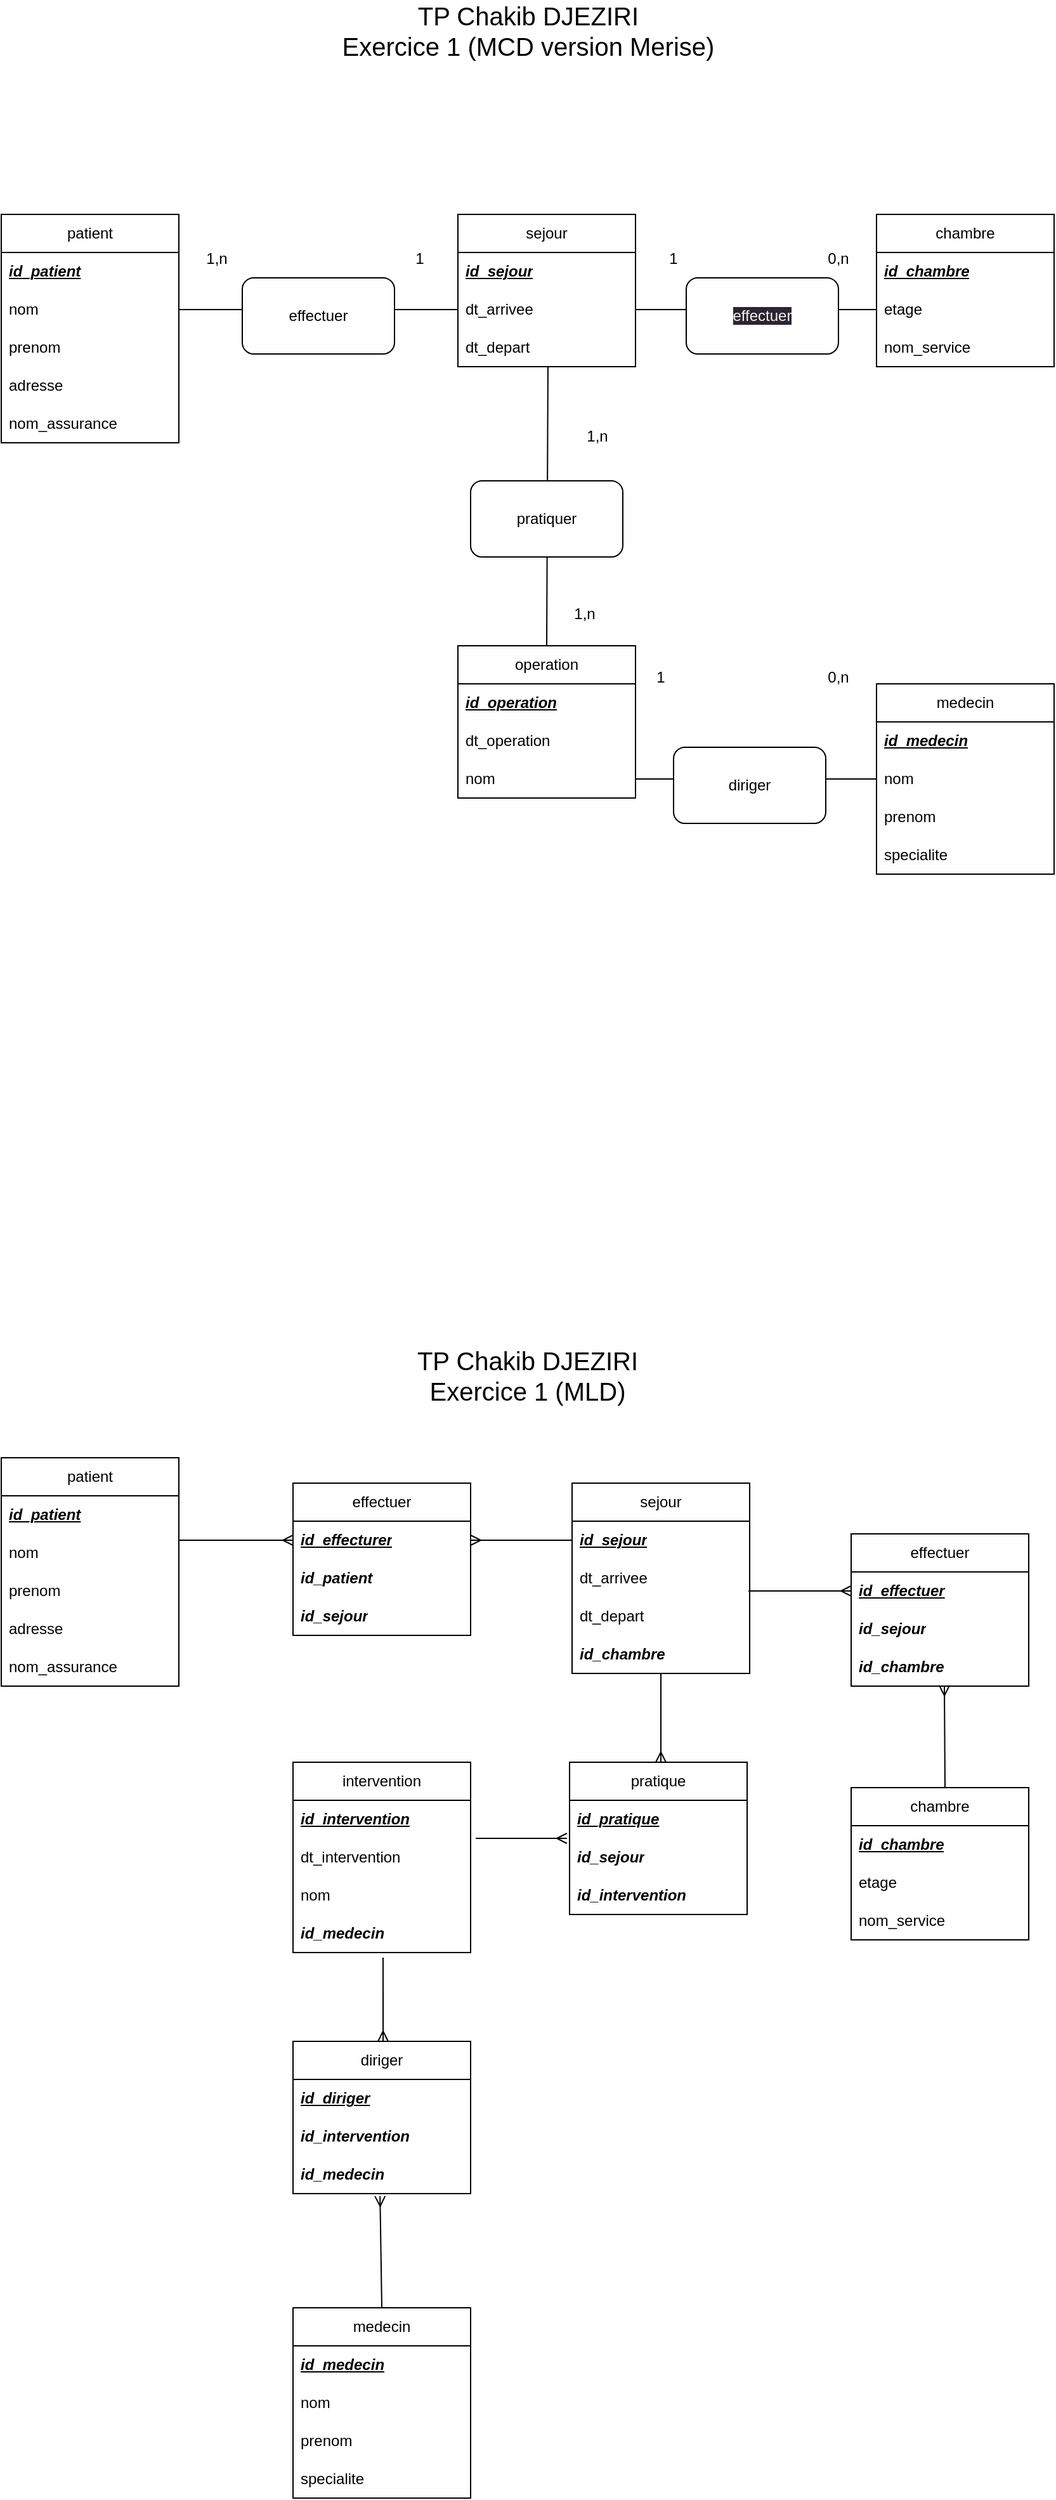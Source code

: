 <mxfile>
    <diagram id="BbaLbtvDQrwa7vTcwx2b" name="Page-1">
        <mxGraphModel dx="560" dy="289" grid="1" gridSize="10" guides="1" tooltips="1" connect="1" arrows="1" fold="1" page="1" pageScale="1" pageWidth="850" pageHeight="1100" math="0" shadow="0">
            <root>
                <mxCell id="0"/>
                <mxCell id="1" parent="0"/>
                <mxCell id="2" value="patient" style="swimlane;fontStyle=0;childLayout=stackLayout;horizontal=1;startSize=30;horizontalStack=0;resizeParent=1;resizeParentMax=0;resizeLast=0;collapsible=1;marginBottom=0;whiteSpace=wrap;html=1;" parent="1" vertex="1">
                    <mxGeometry x="10" y="240" width="140" height="180" as="geometry"/>
                </mxCell>
                <mxCell id="3" value="&lt;i&gt;&lt;b&gt;&lt;u&gt;id_patient&lt;/u&gt;&lt;/b&gt;&lt;/i&gt;" style="text;strokeColor=none;fillColor=none;align=left;verticalAlign=middle;spacingLeft=4;spacingRight=4;overflow=hidden;points=[[0,0.5],[1,0.5]];portConstraint=eastwest;rotatable=0;whiteSpace=wrap;html=1;" parent="2" vertex="1">
                    <mxGeometry y="30" width="140" height="30" as="geometry"/>
                </mxCell>
                <mxCell id="4" value="nom" style="text;strokeColor=none;fillColor=none;align=left;verticalAlign=middle;spacingLeft=4;spacingRight=4;overflow=hidden;points=[[0,0.5],[1,0.5]];portConstraint=eastwest;rotatable=0;whiteSpace=wrap;html=1;" parent="2" vertex="1">
                    <mxGeometry y="60" width="140" height="30" as="geometry"/>
                </mxCell>
                <mxCell id="5" value="prenom" style="text;strokeColor=none;fillColor=none;align=left;verticalAlign=middle;spacingLeft=4;spacingRight=4;overflow=hidden;points=[[0,0.5],[1,0.5]];portConstraint=eastwest;rotatable=0;whiteSpace=wrap;html=1;" parent="2" vertex="1">
                    <mxGeometry y="90" width="140" height="30" as="geometry"/>
                </mxCell>
                <mxCell id="6" value="adresse" style="text;strokeColor=none;fillColor=none;align=left;verticalAlign=middle;spacingLeft=4;spacingRight=4;overflow=hidden;points=[[0,0.5],[1,0.5]];portConstraint=eastwest;rotatable=0;whiteSpace=wrap;html=1;" parent="2" vertex="1">
                    <mxGeometry y="120" width="140" height="30" as="geometry"/>
                </mxCell>
                <mxCell id="7" value="nom_assurance" style="text;strokeColor=none;fillColor=none;align=left;verticalAlign=middle;spacingLeft=4;spacingRight=4;overflow=hidden;points=[[0,0.5],[1,0.5]];portConstraint=eastwest;rotatable=0;whiteSpace=wrap;html=1;" parent="2" vertex="1">
                    <mxGeometry y="150" width="140" height="30" as="geometry"/>
                </mxCell>
                <mxCell id="8" value="sejour" style="swimlane;fontStyle=0;childLayout=stackLayout;horizontal=1;startSize=30;horizontalStack=0;resizeParent=1;resizeParentMax=0;resizeLast=0;collapsible=1;marginBottom=0;whiteSpace=wrap;html=1;" parent="1" vertex="1">
                    <mxGeometry x="370" y="240" width="140" height="120" as="geometry"/>
                </mxCell>
                <mxCell id="312" value="&lt;b&gt;&lt;i&gt;&lt;u&gt;id_sejour&lt;/u&gt;&lt;/i&gt;&lt;/b&gt;" style="text;strokeColor=none;fillColor=none;align=left;verticalAlign=middle;spacingLeft=4;spacingRight=4;overflow=hidden;points=[[0,0.5],[1,0.5]];portConstraint=eastwest;rotatable=0;whiteSpace=wrap;html=1;" parent="8" vertex="1">
                    <mxGeometry y="30" width="140" height="30" as="geometry"/>
                </mxCell>
                <mxCell id="10" value="dt_arrivee" style="text;strokeColor=none;fillColor=none;align=left;verticalAlign=middle;spacingLeft=4;spacingRight=4;overflow=hidden;points=[[0,0.5],[1,0.5]];portConstraint=eastwest;rotatable=0;whiteSpace=wrap;html=1;" parent="8" vertex="1">
                    <mxGeometry y="60" width="140" height="30" as="geometry"/>
                </mxCell>
                <mxCell id="11" value="dt_depart" style="text;strokeColor=none;fillColor=none;align=left;verticalAlign=middle;spacingLeft=4;spacingRight=4;overflow=hidden;points=[[0,0.5],[1,0.5]];portConstraint=eastwest;rotatable=0;whiteSpace=wrap;html=1;" parent="8" vertex="1">
                    <mxGeometry y="90" width="140" height="30" as="geometry"/>
                </mxCell>
                <mxCell id="14" value="chambre" style="swimlane;fontStyle=0;childLayout=stackLayout;horizontal=1;startSize=30;horizontalStack=0;resizeParent=1;resizeParentMax=0;resizeLast=0;collapsible=1;marginBottom=0;whiteSpace=wrap;html=1;" parent="1" vertex="1">
                    <mxGeometry x="700" y="240" width="140" height="120" as="geometry"/>
                </mxCell>
                <mxCell id="315" value="&lt;b&gt;&lt;i&gt;&lt;u&gt;id_chambre&lt;/u&gt;&lt;/i&gt;&lt;/b&gt;" style="text;strokeColor=none;fillColor=none;align=left;verticalAlign=middle;spacingLeft=4;spacingRight=4;overflow=hidden;points=[[0,0.5],[1,0.5]];portConstraint=eastwest;rotatable=0;whiteSpace=wrap;html=1;" parent="14" vertex="1">
                    <mxGeometry y="30" width="140" height="30" as="geometry"/>
                </mxCell>
                <mxCell id="16" value="etage" style="text;strokeColor=none;fillColor=none;align=left;verticalAlign=middle;spacingLeft=4;spacingRight=4;overflow=hidden;points=[[0,0.5],[1,0.5]];portConstraint=eastwest;rotatable=0;whiteSpace=wrap;html=1;" parent="14" vertex="1">
                    <mxGeometry y="60" width="140" height="30" as="geometry"/>
                </mxCell>
                <mxCell id="17" value="nom_service" style="text;strokeColor=none;fillColor=none;align=left;verticalAlign=middle;spacingLeft=4;spacingRight=4;overflow=hidden;points=[[0,0.5],[1,0.5]];portConstraint=eastwest;rotatable=0;whiteSpace=wrap;html=1;" parent="14" vertex="1">
                    <mxGeometry y="90" width="140" height="30" as="geometry"/>
                </mxCell>
                <mxCell id="22" value="operation" style="swimlane;fontStyle=0;childLayout=stackLayout;horizontal=1;startSize=30;horizontalStack=0;resizeParent=1;resizeParentMax=0;resizeLast=0;collapsible=1;marginBottom=0;whiteSpace=wrap;html=1;" parent="1" vertex="1">
                    <mxGeometry x="370" y="580" width="140" height="120" as="geometry"/>
                </mxCell>
                <mxCell id="314" value="&lt;b&gt;&lt;i&gt;&lt;u&gt;id_operation&lt;/u&gt;&lt;/i&gt;&lt;/b&gt;" style="text;strokeColor=none;fillColor=none;align=left;verticalAlign=middle;spacingLeft=4;spacingRight=4;overflow=hidden;points=[[0,0.5],[1,0.5]];portConstraint=eastwest;rotatable=0;whiteSpace=wrap;html=1;" parent="22" vertex="1">
                    <mxGeometry y="30" width="140" height="30" as="geometry"/>
                </mxCell>
                <mxCell id="23" value="dt_operation" style="text;strokeColor=none;fillColor=none;align=left;verticalAlign=middle;spacingLeft=4;spacingRight=4;overflow=hidden;points=[[0,0.5],[1,0.5]];portConstraint=eastwest;rotatable=0;whiteSpace=wrap;html=1;" parent="22" vertex="1">
                    <mxGeometry y="60" width="140" height="30" as="geometry"/>
                </mxCell>
                <mxCell id="25" value="nom" style="text;strokeColor=none;fillColor=none;align=left;verticalAlign=middle;spacingLeft=4;spacingRight=4;overflow=hidden;points=[[0,0.5],[1,0.5]];portConstraint=eastwest;rotatable=0;whiteSpace=wrap;html=1;" parent="22" vertex="1">
                    <mxGeometry y="90" width="140" height="30" as="geometry"/>
                </mxCell>
                <mxCell id="27" value="medecin" style="swimlane;fontStyle=0;childLayout=stackLayout;horizontal=1;startSize=30;horizontalStack=0;resizeParent=1;resizeParentMax=0;resizeLast=0;collapsible=1;marginBottom=0;whiteSpace=wrap;html=1;" parent="1" vertex="1">
                    <mxGeometry x="700" y="610" width="140" height="150" as="geometry"/>
                </mxCell>
                <mxCell id="28" value="&lt;b&gt;&lt;i&gt;&lt;u&gt;id_medecin&lt;/u&gt;&lt;/i&gt;&lt;/b&gt;" style="text;strokeColor=none;fillColor=none;align=left;verticalAlign=middle;spacingLeft=4;spacingRight=4;overflow=hidden;points=[[0,0.5],[1,0.5]];portConstraint=eastwest;rotatable=0;whiteSpace=wrap;html=1;" parent="27" vertex="1">
                    <mxGeometry y="30" width="140" height="30" as="geometry"/>
                </mxCell>
                <mxCell id="29" value="nom" style="text;strokeColor=none;fillColor=none;align=left;verticalAlign=middle;spacingLeft=4;spacingRight=4;overflow=hidden;points=[[0,0.5],[1,0.5]];portConstraint=eastwest;rotatable=0;whiteSpace=wrap;html=1;" parent="27" vertex="1">
                    <mxGeometry y="60" width="140" height="30" as="geometry"/>
                </mxCell>
                <mxCell id="30" value="prenom" style="text;strokeColor=none;fillColor=none;align=left;verticalAlign=middle;spacingLeft=4;spacingRight=4;overflow=hidden;points=[[0,0.5],[1,0.5]];portConstraint=eastwest;rotatable=0;whiteSpace=wrap;html=1;" parent="27" vertex="1">
                    <mxGeometry y="90" width="140" height="30" as="geometry"/>
                </mxCell>
                <mxCell id="31" value="specialite" style="text;strokeColor=none;fillColor=none;align=left;verticalAlign=middle;spacingLeft=4;spacingRight=4;overflow=hidden;points=[[0,0.5],[1,0.5]];portConstraint=eastwest;rotatable=0;whiteSpace=wrap;html=1;" parent="27" vertex="1">
                    <mxGeometry y="120" width="140" height="30" as="geometry"/>
                </mxCell>
                <mxCell id="34" style="edgeStyle=none;html=1;exitX=1;exitY=0.5;exitDx=0;exitDy=0;entryX=0;entryY=0.5;entryDx=0;entryDy=0;endArrow=none;endFill=0;" parent="1" target="16" edge="1">
                    <mxGeometry relative="1" as="geometry">
                        <mxPoint x="510" y="315" as="sourcePoint"/>
                    </mxGeometry>
                </mxCell>
                <mxCell id="35" value="" style="endArrow=none;html=1;entryX=0.507;entryY=1;entryDx=0;entryDy=0;entryPerimeter=0;exitX=0.5;exitY=0;exitDx=0;exitDy=0;" parent="1" source="22" target="11" edge="1">
                    <mxGeometry width="50" height="50" relative="1" as="geometry">
                        <mxPoint x="440" y="460" as="sourcePoint"/>
                        <mxPoint x="490" y="410" as="targetPoint"/>
                    </mxGeometry>
                </mxCell>
                <mxCell id="37" style="edgeStyle=none;html=1;exitX=1;exitY=0.5;exitDx=0;exitDy=0;endArrow=none;endFill=0;" parent="1" target="29" edge="1">
                    <mxGeometry relative="1" as="geometry">
                        <mxPoint x="510" y="685" as="sourcePoint"/>
                    </mxGeometry>
                </mxCell>
                <mxCell id="38" value="pratiquer" style="rounded=1;whiteSpace=wrap;html=1;" parent="1" vertex="1">
                    <mxGeometry x="380" y="450" width="120" height="60" as="geometry"/>
                </mxCell>
                <mxCell id="42" value="diriger" style="rounded=1;whiteSpace=wrap;html=1;" parent="1" vertex="1">
                    <mxGeometry x="540" y="660" width="120" height="60" as="geometry"/>
                </mxCell>
                <mxCell id="43" value="&lt;meta charset=&quot;utf-8&quot;&gt;&lt;span style=&quot;color: rgb(240, 240, 240); font-family: Helvetica; font-size: 12px; font-style: normal; font-variant-ligatures: normal; font-variant-caps: normal; font-weight: 400; letter-spacing: normal; orphans: 2; text-align: center; text-indent: 0px; text-transform: none; widows: 2; word-spacing: 0px; -webkit-text-stroke-width: 0px; background-color: rgb(42, 37, 47); text-decoration-thickness: initial; text-decoration-style: initial; text-decoration-color: initial; float: none; display: inline !important;&quot;&gt;effectuer&lt;/span&gt;" style="rounded=1;whiteSpace=wrap;html=1;" parent="1" vertex="1">
                    <mxGeometry x="550" y="290" width="120" height="60" as="geometry"/>
                </mxCell>
                <mxCell id="45" style="edgeStyle=none;html=1;exitX=1;exitY=0.5;exitDx=0;exitDy=0;entryX=0;entryY=0.5;entryDx=0;entryDy=0;endArrow=none;endFill=0;" parent="1" source="4" target="10" edge="1">
                    <mxGeometry relative="1" as="geometry"/>
                </mxCell>
                <mxCell id="46" value="effectuer" style="rounded=1;whiteSpace=wrap;html=1;" parent="1" vertex="1">
                    <mxGeometry x="200" y="290" width="120" height="60" as="geometry"/>
                </mxCell>
                <mxCell id="50" value="1,n" style="text;html=1;strokeColor=none;fillColor=none;align=center;verticalAlign=middle;whiteSpace=wrap;rounded=0;" parent="1" vertex="1">
                    <mxGeometry x="150" y="260" width="60" height="30" as="geometry"/>
                </mxCell>
                <mxCell id="51" value="1" style="text;html=1;strokeColor=none;fillColor=none;align=center;verticalAlign=middle;whiteSpace=wrap;rounded=0;" parent="1" vertex="1">
                    <mxGeometry x="310" y="260" width="60" height="30" as="geometry"/>
                </mxCell>
                <mxCell id="52" value="1" style="text;html=1;strokeColor=none;fillColor=none;align=center;verticalAlign=middle;whiteSpace=wrap;rounded=0;" parent="1" vertex="1">
                    <mxGeometry x="510" y="260" width="60" height="30" as="geometry"/>
                </mxCell>
                <mxCell id="53" value="0,n" style="text;html=1;strokeColor=none;fillColor=none;align=center;verticalAlign=middle;whiteSpace=wrap;rounded=0;" parent="1" vertex="1">
                    <mxGeometry x="640" y="260" width="60" height="30" as="geometry"/>
                </mxCell>
                <mxCell id="54" value="1,n" style="text;html=1;strokeColor=none;fillColor=none;align=center;verticalAlign=middle;whiteSpace=wrap;rounded=0;" parent="1" vertex="1">
                    <mxGeometry x="450" y="400" width="60" height="30" as="geometry"/>
                </mxCell>
                <mxCell id="55" value="1,n" style="text;html=1;strokeColor=none;fillColor=none;align=center;verticalAlign=middle;whiteSpace=wrap;rounded=0;" parent="1" vertex="1">
                    <mxGeometry x="440" y="540" width="60" height="30" as="geometry"/>
                </mxCell>
                <mxCell id="56" value="1" style="text;html=1;strokeColor=none;fillColor=none;align=center;verticalAlign=middle;whiteSpace=wrap;rounded=0;" parent="1" vertex="1">
                    <mxGeometry x="500" y="590" width="60" height="30" as="geometry"/>
                </mxCell>
                <mxCell id="57" value="0,n" style="text;html=1;strokeColor=none;fillColor=none;align=center;verticalAlign=middle;whiteSpace=wrap;rounded=0;" parent="1" vertex="1">
                    <mxGeometry x="640" y="590" width="60" height="30" as="geometry"/>
                </mxCell>
                <mxCell id="265" value="patient" style="swimlane;fontStyle=0;childLayout=stackLayout;horizontal=1;startSize=30;horizontalStack=0;resizeParent=1;resizeParentMax=0;resizeLast=0;collapsible=1;marginBottom=0;whiteSpace=wrap;html=1;" parent="1" vertex="1">
                    <mxGeometry x="10" y="1220" width="140" height="180" as="geometry"/>
                </mxCell>
                <mxCell id="266" value="&lt;i&gt;&lt;b&gt;id_patient&lt;/b&gt;&lt;/i&gt;" style="text;strokeColor=none;fillColor=none;align=left;verticalAlign=middle;spacingLeft=4;spacingRight=4;overflow=hidden;points=[[0,0.5],[1,0.5]];portConstraint=eastwest;rotatable=0;whiteSpace=wrap;html=1;fontStyle=4" parent="265" vertex="1">
                    <mxGeometry y="30" width="140" height="30" as="geometry"/>
                </mxCell>
                <mxCell id="268" value="nom" style="text;strokeColor=none;fillColor=none;align=left;verticalAlign=middle;spacingLeft=4;spacingRight=4;overflow=hidden;points=[[0,0.5],[1,0.5]];portConstraint=eastwest;rotatable=0;whiteSpace=wrap;html=1;" parent="265" vertex="1">
                    <mxGeometry y="60" width="140" height="30" as="geometry"/>
                </mxCell>
                <mxCell id="269" value="prenom" style="text;strokeColor=none;fillColor=none;align=left;verticalAlign=middle;spacingLeft=4;spacingRight=4;overflow=hidden;points=[[0,0.5],[1,0.5]];portConstraint=eastwest;rotatable=0;whiteSpace=wrap;html=1;" parent="265" vertex="1">
                    <mxGeometry y="90" width="140" height="30" as="geometry"/>
                </mxCell>
                <mxCell id="270" value="adresse" style="text;strokeColor=none;fillColor=none;align=left;verticalAlign=middle;spacingLeft=4;spacingRight=4;overflow=hidden;points=[[0,0.5],[1,0.5]];portConstraint=eastwest;rotatable=0;whiteSpace=wrap;html=1;" parent="265" vertex="1">
                    <mxGeometry y="120" width="140" height="30" as="geometry"/>
                </mxCell>
                <mxCell id="271" value="nom_assurance" style="text;strokeColor=none;fillColor=none;align=left;verticalAlign=middle;spacingLeft=4;spacingRight=4;overflow=hidden;points=[[0,0.5],[1,0.5]];portConstraint=eastwest;rotatable=0;whiteSpace=wrap;html=1;" parent="265" vertex="1">
                    <mxGeometry y="150" width="140" height="30" as="geometry"/>
                </mxCell>
                <mxCell id="273" value="sejour" style="swimlane;fontStyle=0;childLayout=stackLayout;horizontal=1;startSize=30;horizontalStack=0;resizeParent=1;resizeParentMax=0;resizeLast=0;collapsible=1;marginBottom=0;whiteSpace=wrap;html=1;" parent="1" vertex="1">
                    <mxGeometry x="460" y="1240" width="140" height="150" as="geometry"/>
                </mxCell>
                <mxCell id="274" value="&lt;b&gt;&lt;i&gt;id_sejour&lt;/i&gt;&lt;/b&gt;" style="text;strokeColor=none;fillColor=none;align=left;verticalAlign=middle;spacingLeft=4;spacingRight=4;overflow=hidden;points=[[0,0.5],[1,0.5]];portConstraint=eastwest;rotatable=0;whiteSpace=wrap;html=1;fontStyle=4" parent="273" vertex="1">
                    <mxGeometry y="30" width="140" height="30" as="geometry"/>
                </mxCell>
                <mxCell id="276" value="dt_arrivee" style="text;strokeColor=none;fillColor=none;align=left;verticalAlign=middle;spacingLeft=4;spacingRight=4;overflow=hidden;points=[[0,0.5],[1,0.5]];portConstraint=eastwest;rotatable=0;whiteSpace=wrap;html=1;" parent="273" vertex="1">
                    <mxGeometry y="60" width="140" height="30" as="geometry"/>
                </mxCell>
                <mxCell id="277" value="dt_depart" style="text;strokeColor=none;fillColor=none;align=left;verticalAlign=middle;spacingLeft=4;spacingRight=4;overflow=hidden;points=[[0,0.5],[1,0.5]];portConstraint=eastwest;rotatable=0;whiteSpace=wrap;html=1;" parent="273" vertex="1">
                    <mxGeometry y="90" width="140" height="30" as="geometry"/>
                </mxCell>
                <mxCell id="278" value="&lt;b&gt;id_chambre&lt;/b&gt;" style="text;strokeColor=none;fillColor=none;align=left;verticalAlign=middle;spacingLeft=4;spacingRight=4;overflow=hidden;points=[[0,0.5],[1,0.5]];portConstraint=eastwest;rotatable=0;whiteSpace=wrap;html=1;fontStyle=2" parent="273" vertex="1">
                    <mxGeometry y="120" width="140" height="30" as="geometry"/>
                </mxCell>
                <mxCell id="279" value="chambre" style="swimlane;fontStyle=0;childLayout=stackLayout;horizontal=1;startSize=30;horizontalStack=0;resizeParent=1;resizeParentMax=0;resizeLast=0;collapsible=1;marginBottom=0;whiteSpace=wrap;html=1;" parent="1" vertex="1">
                    <mxGeometry x="680" y="1480" width="140" height="120" as="geometry"/>
                </mxCell>
                <mxCell id="280" value="&lt;i&gt;&lt;b&gt;id_chambre&lt;/b&gt;&lt;/i&gt;" style="text;strokeColor=none;fillColor=none;align=left;verticalAlign=middle;spacingLeft=4;spacingRight=4;overflow=hidden;points=[[0,0.5],[1,0.5]];portConstraint=eastwest;rotatable=0;whiteSpace=wrap;html=1;fontStyle=4" parent="279" vertex="1">
                    <mxGeometry y="30" width="140" height="30" as="geometry"/>
                </mxCell>
                <mxCell id="282" value="etage" style="text;strokeColor=none;fillColor=none;align=left;verticalAlign=middle;spacingLeft=4;spacingRight=4;overflow=hidden;points=[[0,0.5],[1,0.5]];portConstraint=eastwest;rotatable=0;whiteSpace=wrap;html=1;" parent="279" vertex="1">
                    <mxGeometry y="60" width="140" height="30" as="geometry"/>
                </mxCell>
                <mxCell id="283" value="nom_service" style="text;strokeColor=none;fillColor=none;align=left;verticalAlign=middle;spacingLeft=4;spacingRight=4;overflow=hidden;points=[[0,0.5],[1,0.5]];portConstraint=eastwest;rotatable=0;whiteSpace=wrap;html=1;" parent="279" vertex="1">
                    <mxGeometry y="90" width="140" height="30" as="geometry"/>
                </mxCell>
                <mxCell id="284" value="intervention" style="swimlane;fontStyle=0;childLayout=stackLayout;horizontal=1;startSize=30;horizontalStack=0;resizeParent=1;resizeParentMax=0;resizeLast=0;collapsible=1;marginBottom=0;whiteSpace=wrap;html=1;" parent="1" vertex="1">
                    <mxGeometry x="240" y="1460" width="140" height="150" as="geometry"/>
                </mxCell>
                <mxCell id="285" value="&lt;b&gt;&lt;i&gt;id_intervention&lt;/i&gt;&lt;/b&gt;" style="text;strokeColor=none;fillColor=none;align=left;verticalAlign=middle;spacingLeft=4;spacingRight=4;overflow=hidden;points=[[0,0.5],[1,0.5]];portConstraint=eastwest;rotatable=0;whiteSpace=wrap;html=1;fontStyle=4" parent="284" vertex="1">
                    <mxGeometry y="30" width="140" height="30" as="geometry"/>
                </mxCell>
                <mxCell id="287" value="dt_intervention" style="text;strokeColor=none;fillColor=none;align=left;verticalAlign=middle;spacingLeft=4;spacingRight=4;overflow=hidden;points=[[0,0.5],[1,0.5]];portConstraint=eastwest;rotatable=0;whiteSpace=wrap;html=1;" parent="284" vertex="1">
                    <mxGeometry y="60" width="140" height="30" as="geometry"/>
                </mxCell>
                <mxCell id="288" value="nom" style="text;strokeColor=none;fillColor=none;align=left;verticalAlign=middle;spacingLeft=4;spacingRight=4;overflow=hidden;points=[[0,0.5],[1,0.5]];portConstraint=eastwest;rotatable=0;whiteSpace=wrap;html=1;" parent="284" vertex="1">
                    <mxGeometry y="90" width="140" height="30" as="geometry"/>
                </mxCell>
                <mxCell id="317" value="&lt;i&gt;&lt;b&gt;id_medecin&lt;/b&gt;&lt;/i&gt;" style="text;strokeColor=none;fillColor=none;align=left;verticalAlign=middle;spacingLeft=4;spacingRight=4;overflow=hidden;points=[[0,0.5],[1,0.5]];portConstraint=eastwest;rotatable=0;whiteSpace=wrap;html=1;" parent="284" vertex="1">
                    <mxGeometry y="120" width="140" height="30" as="geometry"/>
                </mxCell>
                <mxCell id="289" value="medecin" style="swimlane;fontStyle=0;childLayout=stackLayout;horizontal=1;startSize=30;horizontalStack=0;resizeParent=1;resizeParentMax=0;resizeLast=0;collapsible=1;marginBottom=0;whiteSpace=wrap;html=1;" parent="1" vertex="1">
                    <mxGeometry x="240" y="1890" width="140" height="150" as="geometry"/>
                </mxCell>
                <mxCell id="290" value="&lt;b&gt;&lt;i&gt;id_medecin&lt;/i&gt;&lt;/b&gt;" style="text;strokeColor=none;fillColor=none;align=left;verticalAlign=middle;spacingLeft=4;spacingRight=4;overflow=hidden;points=[[0,0.5],[1,0.5]];portConstraint=eastwest;rotatable=0;whiteSpace=wrap;html=1;fontStyle=4" parent="289" vertex="1">
                    <mxGeometry y="30" width="140" height="30" as="geometry"/>
                </mxCell>
                <mxCell id="292" value="nom" style="text;strokeColor=none;fillColor=none;align=left;verticalAlign=middle;spacingLeft=4;spacingRight=4;overflow=hidden;points=[[0,0.5],[1,0.5]];portConstraint=eastwest;rotatable=0;whiteSpace=wrap;html=1;" parent="289" vertex="1">
                    <mxGeometry y="60" width="140" height="30" as="geometry"/>
                </mxCell>
                <mxCell id="293" value="prenom" style="text;strokeColor=none;fillColor=none;align=left;verticalAlign=middle;spacingLeft=4;spacingRight=4;overflow=hidden;points=[[0,0.5],[1,0.5]];portConstraint=eastwest;rotatable=0;whiteSpace=wrap;html=1;" parent="289" vertex="1">
                    <mxGeometry y="90" width="140" height="30" as="geometry"/>
                </mxCell>
                <mxCell id="294" value="specialite" style="text;strokeColor=none;fillColor=none;align=left;verticalAlign=middle;spacingLeft=4;spacingRight=4;overflow=hidden;points=[[0,0.5],[1,0.5]];portConstraint=eastwest;rotatable=0;whiteSpace=wrap;html=1;" parent="289" vertex="1">
                    <mxGeometry y="120" width="140" height="30" as="geometry"/>
                </mxCell>
                <mxCell id="295" value="effectuer" style="swimlane;fontStyle=0;childLayout=stackLayout;horizontal=1;startSize=30;horizontalStack=0;resizeParent=1;resizeParentMax=0;resizeLast=0;collapsible=1;marginBottom=0;whiteSpace=wrap;html=1;" parent="1" vertex="1">
                    <mxGeometry x="240" y="1240" width="140" height="120" as="geometry"/>
                </mxCell>
                <mxCell id="296" value="&lt;b&gt;id_effecturer&lt;/b&gt;" style="text;strokeColor=none;fillColor=none;align=left;verticalAlign=middle;spacingLeft=4;spacingRight=4;overflow=hidden;points=[[0,0.5],[1,0.5]];portConstraint=eastwest;rotatable=0;whiteSpace=wrap;html=1;fontStyle=6" parent="295" vertex="1">
                    <mxGeometry y="30" width="140" height="30" as="geometry"/>
                </mxCell>
                <mxCell id="344" value="&lt;b&gt;id_patient&lt;/b&gt;" style="text;strokeColor=none;fillColor=none;align=left;verticalAlign=middle;spacingLeft=4;spacingRight=4;overflow=hidden;points=[[0,0.5],[1,0.5]];portConstraint=eastwest;rotatable=0;whiteSpace=wrap;html=1;fontStyle=2" parent="295" vertex="1">
                    <mxGeometry y="60" width="140" height="30" as="geometry"/>
                </mxCell>
                <mxCell id="345" value="&lt;b&gt;id_sejour&lt;/b&gt;" style="text;strokeColor=none;fillColor=none;align=left;verticalAlign=middle;spacingLeft=4;spacingRight=4;overflow=hidden;points=[[0,0.5],[1,0.5]];portConstraint=eastwest;rotatable=0;whiteSpace=wrap;html=1;fontStyle=2" parent="295" vertex="1">
                    <mxGeometry y="90" width="140" height="30" as="geometry"/>
                </mxCell>
                <mxCell id="298" value="" style="edgeStyle=none;html=1;startArrow=ERmany;startFill=0;endArrow=none;endFill=0;" parent="1" target="278" edge="1">
                    <mxGeometry relative="1" as="geometry">
                        <mxPoint x="530" y="1460" as="sourcePoint"/>
                    </mxGeometry>
                </mxCell>
                <mxCell id="308" value="" style="edgeStyle=none;html=1;startArrow=ERmany;startFill=0;endArrow=none;endFill=0;" parent="1" source="296" edge="1">
                    <mxGeometry relative="1" as="geometry">
                        <mxPoint x="150" y="1285" as="targetPoint"/>
                    </mxGeometry>
                </mxCell>
                <mxCell id="309" style="edgeStyle=none;html=1;exitX=1;exitY=0.5;exitDx=0;exitDy=0;startArrow=ERmany;startFill=0;endArrow=none;endFill=0;entryX=0;entryY=0.5;entryDx=0;entryDy=0;" parent="1" source="296" target="274" edge="1">
                    <mxGeometry relative="1" as="geometry">
                        <mxPoint x="450" y="1285" as="targetPoint"/>
                    </mxGeometry>
                </mxCell>
                <mxCell id="310" value="TP Chakib DJEZIRI&lt;br&gt;Exercice 1 (MLD)" style="text;html=1;strokeColor=none;fillColor=none;align=center;verticalAlign=middle;whiteSpace=wrap;rounded=0;fontSize=20;" parent="1" vertex="1">
                    <mxGeometry x="315" y="1140" width="220" height="30" as="geometry"/>
                </mxCell>
                <mxCell id="318" value="&lt;font style=&quot;font-size: 20px;&quot;&gt;TP Chakib DJEZIRI&lt;br&gt;Exercice 1 (MCD version Merise)&lt;/font&gt;" style="text;html=1;strokeColor=none;fillColor=none;align=center;verticalAlign=middle;whiteSpace=wrap;rounded=0;" parent="1" vertex="1">
                    <mxGeometry x="253" y="80" width="345" height="30" as="geometry"/>
                </mxCell>
                <mxCell id="319" style="edgeStyle=none;html=1;startArrow=ERmany;startFill=0;endArrow=none;endFill=0;exitX=0;exitY=0.5;exitDx=0;exitDy=0;entryX=0.993;entryY=0.833;entryDx=0;entryDy=0;entryPerimeter=0;" parent="1" source="347" target="276" edge="1">
                    <mxGeometry relative="1" as="geometry">
                        <mxPoint x="600" y="1325" as="sourcePoint"/>
                        <mxPoint x="640" y="1360" as="targetPoint"/>
                    </mxGeometry>
                </mxCell>
                <mxCell id="320" style="edgeStyle=none;html=1;startArrow=ERmany;startFill=0;endArrow=none;endFill=0;entryX=0.507;entryY=1.133;entryDx=0;entryDy=0;entryPerimeter=0;" parent="1" target="317" edge="1">
                    <mxGeometry relative="1" as="geometry">
                        <mxPoint x="311" y="1680" as="sourcePoint"/>
                        <mxPoint x="309" y="1700" as="targetPoint"/>
                        <Array as="points"/>
                    </mxGeometry>
                </mxCell>
                <mxCell id="322" style="edgeStyle=none;html=1;startArrow=ERmany;startFill=0;endArrow=none;endFill=0;entryX=1.029;entryY=0;entryDx=0;entryDy=0;entryPerimeter=0;exitX=-0.029;exitY=0;exitDx=0;exitDy=0;exitPerimeter=0;" parent="1" target="287" edge="1">
                    <mxGeometry relative="1" as="geometry">
                        <mxPoint x="455.94" y="1520" as="sourcePoint"/>
                        <mxPoint x="460" y="1520" as="targetPoint"/>
                    </mxGeometry>
                </mxCell>
                <mxCell id="335" style="edgeStyle=none;html=1;startArrow=ERmany;startFill=0;endArrow=none;endFill=0;entryX=0.5;entryY=0;entryDx=0;entryDy=0;exitX=0.49;exitY=1.067;exitDx=0;exitDy=0;exitPerimeter=0;" parent="1" source="357" target="289" edge="1">
                    <mxGeometry relative="1" as="geometry">
                        <mxPoint x="310" y="1810" as="sourcePoint"/>
                        <mxPoint x="308.11" y="1880" as="targetPoint"/>
                        <Array as="points"/>
                    </mxGeometry>
                </mxCell>
                <mxCell id="339" style="edgeStyle=none;html=1;startArrow=ERmany;startFill=0;endArrow=none;endFill=0;exitX=0.525;exitY=0.982;exitDx=0;exitDy=0;exitPerimeter=0;" parent="1" edge="1">
                    <mxGeometry relative="1" as="geometry">
                        <mxPoint x="753.5" y="1399.46" as="sourcePoint"/>
                        <mxPoint x="754" y="1480" as="targetPoint"/>
                    </mxGeometry>
                </mxCell>
                <mxCell id="346" value="effectuer" style="swimlane;fontStyle=0;childLayout=stackLayout;horizontal=1;startSize=30;horizontalStack=0;resizeParent=1;resizeParentMax=0;resizeLast=0;collapsible=1;marginBottom=0;whiteSpace=wrap;html=1;" parent="1" vertex="1">
                    <mxGeometry x="680" y="1280" width="140" height="120" as="geometry"/>
                </mxCell>
                <mxCell id="347" value="&lt;b&gt;id_effectuer&lt;/b&gt;" style="text;strokeColor=none;fillColor=none;align=left;verticalAlign=middle;spacingLeft=4;spacingRight=4;overflow=hidden;points=[[0,0.5],[1,0.5]];portConstraint=eastwest;rotatable=0;whiteSpace=wrap;html=1;fontStyle=6" parent="346" vertex="1">
                    <mxGeometry y="30" width="140" height="30" as="geometry"/>
                </mxCell>
                <mxCell id="348" value="&lt;b&gt;id_sejour&lt;/b&gt;" style="text;strokeColor=none;fillColor=none;align=left;verticalAlign=middle;spacingLeft=4;spacingRight=4;overflow=hidden;points=[[0,0.5],[1,0.5]];portConstraint=eastwest;rotatable=0;whiteSpace=wrap;html=1;fontStyle=2" parent="346" vertex="1">
                    <mxGeometry y="60" width="140" height="30" as="geometry"/>
                </mxCell>
                <mxCell id="349" value="&lt;b&gt;id_chambre&lt;/b&gt;" style="text;strokeColor=none;fillColor=none;align=left;verticalAlign=middle;spacingLeft=4;spacingRight=4;overflow=hidden;points=[[0,0.5],[1,0.5]];portConstraint=eastwest;rotatable=0;whiteSpace=wrap;html=1;fontStyle=2" parent="346" vertex="1">
                    <mxGeometry y="90" width="140" height="30" as="geometry"/>
                </mxCell>
                <mxCell id="350" value="pratique" style="swimlane;fontStyle=0;childLayout=stackLayout;horizontal=1;startSize=30;horizontalStack=0;resizeParent=1;resizeParentMax=0;resizeLast=0;collapsible=1;marginBottom=0;whiteSpace=wrap;html=1;" parent="1" vertex="1">
                    <mxGeometry x="458" y="1460" width="140" height="120" as="geometry"/>
                </mxCell>
                <mxCell id="351" value="&lt;b&gt;id_pratique&lt;/b&gt;" style="text;strokeColor=none;fillColor=none;align=left;verticalAlign=middle;spacingLeft=4;spacingRight=4;overflow=hidden;points=[[0,0.5],[1,0.5]];portConstraint=eastwest;rotatable=0;whiteSpace=wrap;html=1;fontStyle=6" parent="350" vertex="1">
                    <mxGeometry y="30" width="140" height="30" as="geometry"/>
                </mxCell>
                <mxCell id="352" value="&lt;b&gt;id_sejour&lt;/b&gt;" style="text;strokeColor=none;fillColor=none;align=left;verticalAlign=middle;spacingLeft=4;spacingRight=4;overflow=hidden;points=[[0,0.5],[1,0.5]];portConstraint=eastwest;rotatable=0;whiteSpace=wrap;html=1;fontStyle=2" parent="350" vertex="1">
                    <mxGeometry y="60" width="140" height="30" as="geometry"/>
                </mxCell>
                <mxCell id="353" value="&lt;b&gt;id_intervention&lt;/b&gt;" style="text;strokeColor=none;fillColor=none;align=left;verticalAlign=middle;spacingLeft=4;spacingRight=4;overflow=hidden;points=[[0,0.5],[1,0.5]];portConstraint=eastwest;rotatable=0;whiteSpace=wrap;html=1;fontStyle=2" parent="350" vertex="1">
                    <mxGeometry y="90" width="140" height="30" as="geometry"/>
                </mxCell>
                <mxCell id="354" value="diriger" style="swimlane;fontStyle=0;childLayout=stackLayout;horizontal=1;startSize=30;horizontalStack=0;resizeParent=1;resizeParentMax=0;resizeLast=0;collapsible=1;marginBottom=0;whiteSpace=wrap;html=1;" parent="1" vertex="1">
                    <mxGeometry x="240" y="1680" width="140" height="120" as="geometry"/>
                </mxCell>
                <mxCell id="355" value="&lt;b&gt;id_diriger&lt;/b&gt;" style="text;strokeColor=none;fillColor=none;align=left;verticalAlign=middle;spacingLeft=4;spacingRight=4;overflow=hidden;points=[[0,0.5],[1,0.5]];portConstraint=eastwest;rotatable=0;whiteSpace=wrap;html=1;fontStyle=6" parent="354" vertex="1">
                    <mxGeometry y="30" width="140" height="30" as="geometry"/>
                </mxCell>
                <mxCell id="356" value="&lt;b&gt;id_intervention&lt;/b&gt;" style="text;strokeColor=none;fillColor=none;align=left;verticalAlign=middle;spacingLeft=4;spacingRight=4;overflow=hidden;points=[[0,0.5],[1,0.5]];portConstraint=eastwest;rotatable=0;whiteSpace=wrap;html=1;fontStyle=2" parent="354" vertex="1">
                    <mxGeometry y="60" width="140" height="30" as="geometry"/>
                </mxCell>
                <mxCell id="357" value="&lt;b&gt;id_medecin&lt;/b&gt;" style="text;strokeColor=none;fillColor=none;align=left;verticalAlign=middle;spacingLeft=4;spacingRight=4;overflow=hidden;points=[[0,0.5],[1,0.5]];portConstraint=eastwest;rotatable=0;whiteSpace=wrap;html=1;fontStyle=2" parent="354" vertex="1">
                    <mxGeometry y="90" width="140" height="30" as="geometry"/>
                </mxCell>
            </root>
        </mxGraphModel>
    </diagram>
</mxfile>